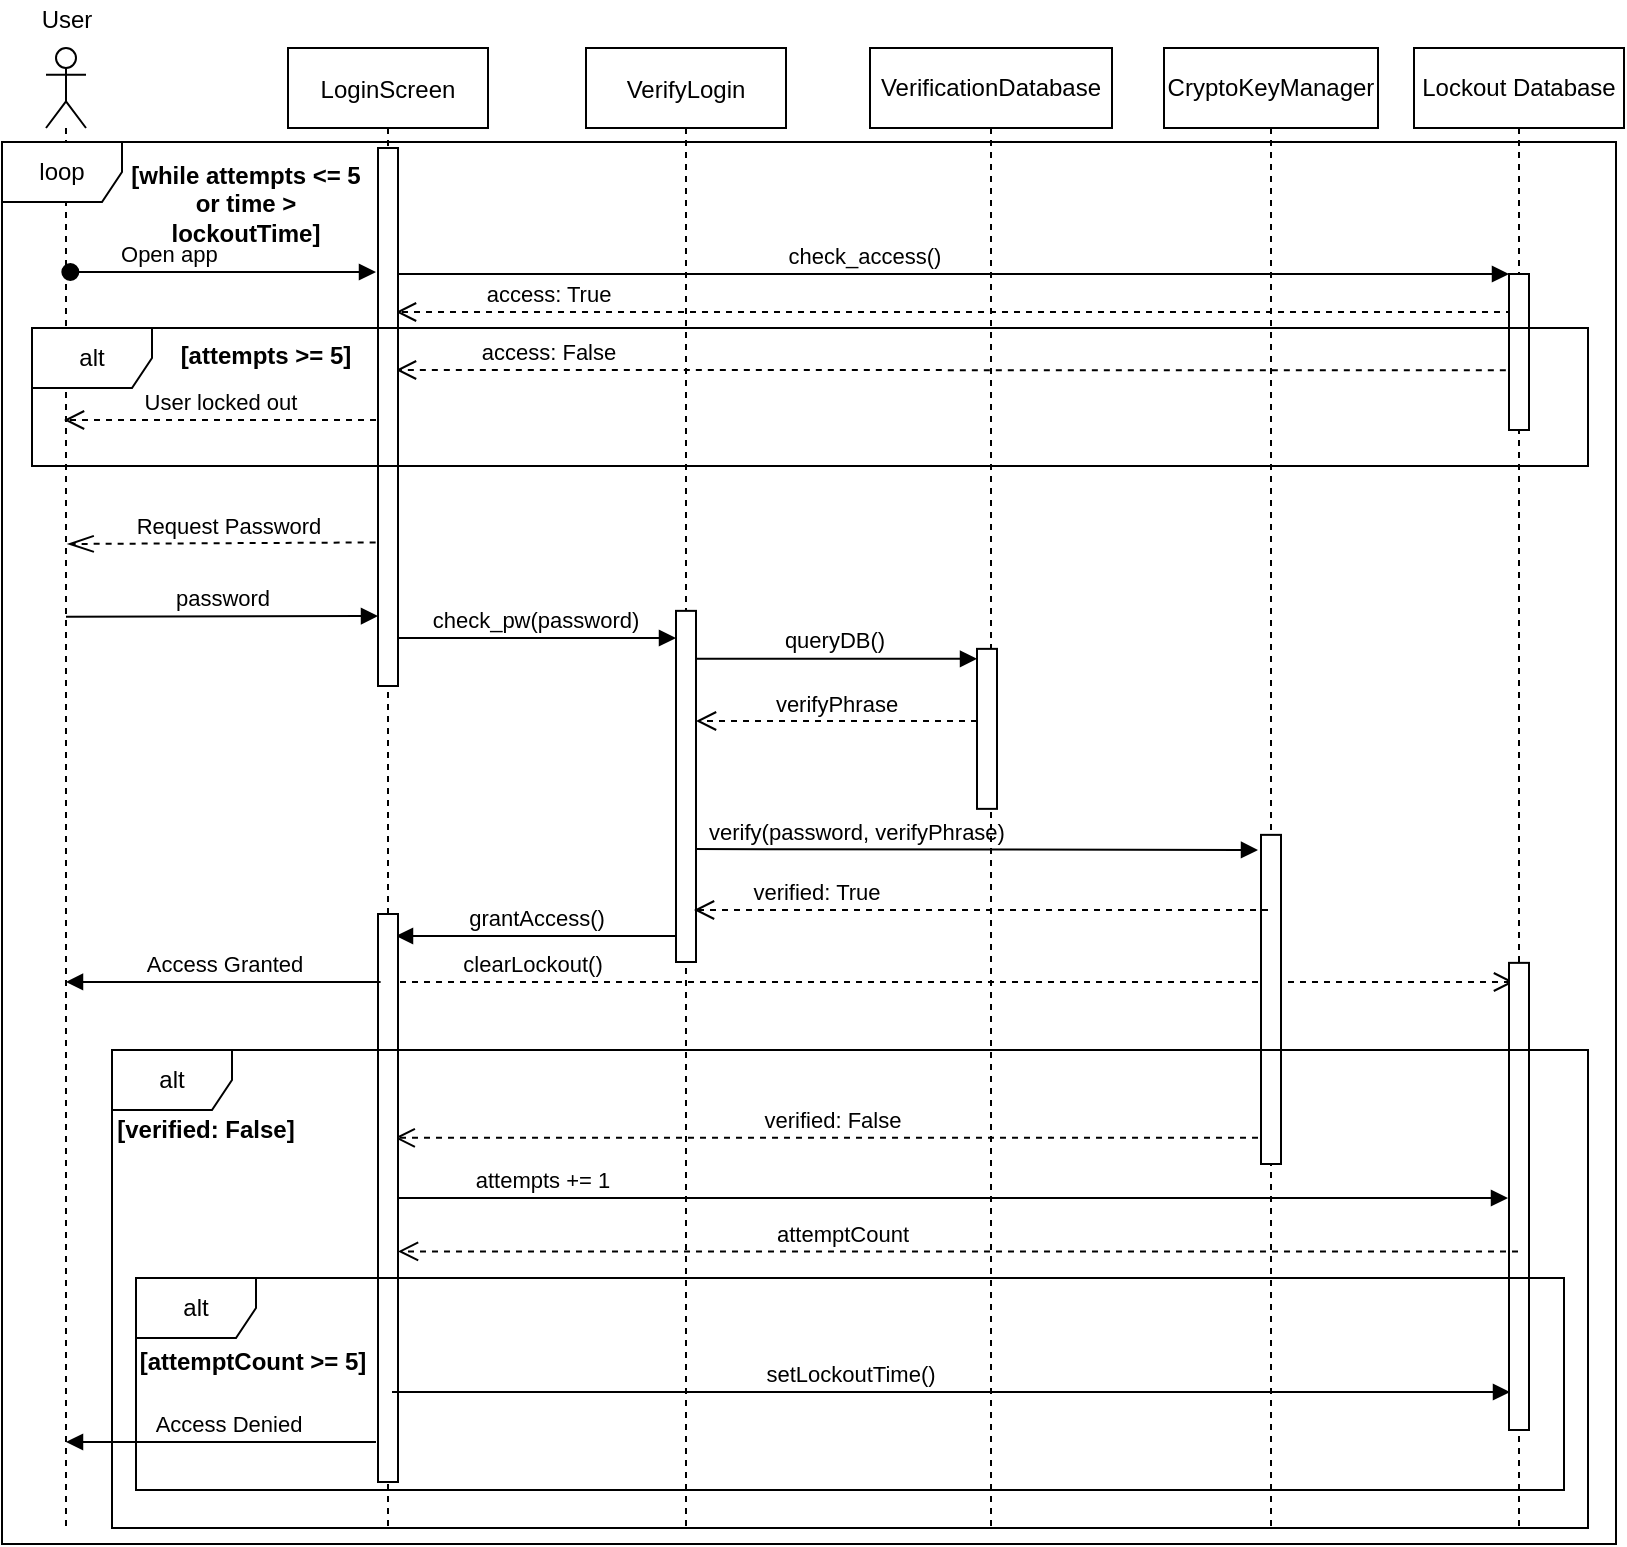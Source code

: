 <mxfile version="14.9.2" type="github">
  <diagram id="kgpKYQtTHZ0yAKxKKP6v" name="Page-1">
    <mxGraphModel dx="1221" dy="698" grid="0" gridSize="10" guides="1" tooltips="1" connect="1" arrows="1" fold="1" page="1" pageScale="1" pageWidth="827" pageHeight="1169" math="0" shadow="0">
      <root>
        <mxCell id="0" />
        <mxCell id="1" parent="0" />
        <mxCell id="vPK3BBMTNq1Q6XgBxHfn-32" value="verified: False" style="html=1;verticalAlign=bottom;endArrow=open;dashed=1;endSize=8;entryX=0.835;entryY=0.394;entryDx=0;entryDy=0;entryPerimeter=0;" edge="1" parent="1" source="vPK3BBMTNq1Q6XgBxHfn-7" target="vPK3BBMTNq1Q6XgBxHfn-23">
          <mxGeometry relative="1" as="geometry">
            <mxPoint x="437" y="594.22" as="sourcePoint" />
            <mxPoint x="357" y="594.22" as="targetPoint" />
          </mxGeometry>
        </mxCell>
        <mxCell id="vPK3BBMTNq1Q6XgBxHfn-25" value="clearLockout()" style="html=1;verticalAlign=bottom;endArrow=open;dashed=1;endSize=8;" edge="1" parent="1">
          <mxGeometry x="-0.744" relative="1" as="geometry">
            <mxPoint x="761" y="530" as="targetPoint" />
            <mxPoint x="198" y="530" as="sourcePoint" />
            <mxPoint as="offset" />
          </mxGeometry>
        </mxCell>
        <mxCell id="3nuBFxr9cyL0pnOWT2aG-8" value="check_pw(password)" style="verticalAlign=bottom;endArrow=block;shadow=0;strokeWidth=1;" parent="1" edge="1">
          <mxGeometry relative="1" as="geometry">
            <mxPoint x="202" y="358" as="sourcePoint" />
            <mxPoint x="342" y="358" as="targetPoint" />
          </mxGeometry>
        </mxCell>
        <mxCell id="vPK3BBMTNq1Q6XgBxHfn-17" value="Request Password" style="html=1;verticalAlign=bottom;endArrow=openThin;exitX=0.482;exitY=0.733;exitDx=0;exitDy=0;exitPerimeter=0;dashed=1;endFill=0;endSize=11;" edge="1" parent="1" source="3nuBFxr9cyL0pnOWT2aG-2">
          <mxGeometry width="80" relative="1" as="geometry">
            <mxPoint x="152.0" y="311.002" as="sourcePoint" />
            <mxPoint x="37.837" y="311.002" as="targetPoint" />
          </mxGeometry>
        </mxCell>
        <mxCell id="vPK3BBMTNq1Q6XgBxHfn-20" value="access: False" style="html=1;verticalAlign=bottom;endArrow=open;dashed=1;endSize=8;exitX=-0.283;exitY=0.335;exitDx=0;exitDy=0;exitPerimeter=0;" edge="1" parent="1">
          <mxGeometry x="0.73" relative="1" as="geometry">
            <mxPoint x="202" y="224" as="targetPoint" />
            <mxPoint x="768.92" y="224.13" as="sourcePoint" />
            <mxPoint as="offset" />
          </mxGeometry>
        </mxCell>
        <mxCell id="vPK3BBMTNq1Q6XgBxHfn-16" value="access: True" style="html=1;verticalAlign=bottom;endArrow=open;dashed=1;endSize=8;" edge="1" parent="1">
          <mxGeometry x="0.73" relative="1" as="geometry">
            <mxPoint x="202" y="195" as="targetPoint" />
            <mxPoint x="760" y="195" as="sourcePoint" />
            <mxPoint as="offset" />
          </mxGeometry>
        </mxCell>
        <mxCell id="vPK3BBMTNq1Q6XgBxHfn-24" value="grantAccess()" style="html=1;verticalAlign=bottom;endArrow=block;endSize=6;" edge="1" parent="1">
          <mxGeometry x="0.06" relative="1" as="geometry">
            <mxPoint x="351" y="507" as="sourcePoint" />
            <mxPoint x="202" y="507" as="targetPoint" />
            <mxPoint as="offset" />
          </mxGeometry>
        </mxCell>
        <mxCell id="vPK3BBMTNq1Q6XgBxHfn-22" value="User locked out" style="html=1;verticalAlign=bottom;endArrow=open;dashed=1;endSize=8;" edge="1" parent="1">
          <mxGeometry relative="1" as="geometry">
            <mxPoint x="192" y="249" as="sourcePoint" />
            <mxPoint x="36" y="249" as="targetPoint" />
          </mxGeometry>
        </mxCell>
        <mxCell id="vPK3BBMTNq1Q6XgBxHfn-15" value="check_access()" style="html=1;verticalAlign=bottom;endArrow=block;entryX=0;entryY=0;" edge="1" target="vPK3BBMTNq1Q6XgBxHfn-14" parent="1">
          <mxGeometry x="-0.153" relative="1" as="geometry">
            <mxPoint x="199" y="176" as="sourcePoint" />
            <mxPoint as="offset" />
          </mxGeometry>
        </mxCell>
        <mxCell id="vPK3BBMTNq1Q6XgBxHfn-10" value="verify(password, verifyPhrase)" style="html=1;verticalAlign=bottom;endArrow=block;exitX=0.526;exitY=0.542;exitDx=0;exitDy=0;exitPerimeter=0;" edge="1" parent="1" source="3nuBFxr9cyL0pnOWT2aG-5">
          <mxGeometry x="-0.423" width="80" relative="1" as="geometry">
            <mxPoint x="330" y="417.51" as="sourcePoint" />
            <mxPoint x="633" y="464" as="targetPoint" />
            <mxPoint as="offset" />
          </mxGeometry>
        </mxCell>
        <mxCell id="vPK3BBMTNq1Q6XgBxHfn-5" value="queryDB()" style="html=1;verticalAlign=bottom;endArrow=block;entryX=0.452;entryY=0.29;entryDx=0;entryDy=0;entryPerimeter=0;" edge="1" parent="1">
          <mxGeometry relative="1" as="geometry">
            <mxPoint x="348" y="368.43" as="sourcePoint" />
            <mxPoint x="492.502" y="368.43" as="targetPoint" />
          </mxGeometry>
        </mxCell>
        <mxCell id="3nuBFxr9cyL0pnOWT2aG-1" value="LoginScreen" style="shape=umlLifeline;perimeter=lifelinePerimeter;container=1;collapsible=0;recursiveResize=0;rounded=0;shadow=0;strokeWidth=1;" parent="1" vertex="1">
          <mxGeometry x="148" y="63" width="100" height="740" as="geometry" />
        </mxCell>
        <mxCell id="3nuBFxr9cyL0pnOWT2aG-2" value="" style="points=[];perimeter=orthogonalPerimeter;rounded=0;shadow=0;strokeWidth=1;" parent="3nuBFxr9cyL0pnOWT2aG-1" vertex="1">
          <mxGeometry x="45" y="50" width="10" height="269" as="geometry" />
        </mxCell>
        <mxCell id="3nuBFxr9cyL0pnOWT2aG-5" value="VerifyLogin" style="shape=umlLifeline;perimeter=lifelinePerimeter;container=1;collapsible=0;recursiveResize=0;rounded=0;shadow=0;strokeWidth=1;" parent="1" vertex="1">
          <mxGeometry x="297" y="63" width="100" height="739" as="geometry" />
        </mxCell>
        <mxCell id="3nuBFxr9cyL0pnOWT2aG-6" value="" style="points=[];perimeter=orthogonalPerimeter;rounded=0;shadow=0;strokeWidth=1;" parent="3nuBFxr9cyL0pnOWT2aG-5" vertex="1">
          <mxGeometry x="45" y="281.43" width="10" height="175.57" as="geometry" />
        </mxCell>
        <mxCell id="vPK3BBMTNq1Q6XgBxHfn-1" value="" style="shape=umlLifeline;participant=umlActor;perimeter=lifelinePerimeter;whiteSpace=wrap;html=1;container=1;collapsible=0;recursiveResize=0;verticalAlign=top;spacingTop=36;outlineConnect=0;" vertex="1" parent="1">
          <mxGeometry x="27" y="63" width="20" height="739" as="geometry" />
        </mxCell>
        <mxCell id="3nuBFxr9cyL0pnOWT2aG-3" value="Open app" style="verticalAlign=bottom;startArrow=oval;endArrow=block;startSize=8;shadow=0;strokeWidth=1;" parent="1" edge="1">
          <mxGeometry x="-0.35" relative="1" as="geometry">
            <mxPoint x="39.17" y="175" as="sourcePoint" />
            <mxPoint x="192" y="175" as="targetPoint" />
            <Array as="points" />
            <mxPoint as="offset" />
          </mxGeometry>
        </mxCell>
        <mxCell id="vPK3BBMTNq1Q6XgBxHfn-2" value="VerificationDatabase" style="shape=umlLifeline;perimeter=lifelinePerimeter;whiteSpace=wrap;html=1;container=1;collapsible=0;recursiveResize=0;outlineConnect=0;" vertex="1" parent="1">
          <mxGeometry x="439" y="63" width="121" height="740" as="geometry" />
        </mxCell>
        <mxCell id="vPK3BBMTNq1Q6XgBxHfn-3" value="&lt;div&gt;Lockout Database&lt;/div&gt;" style="shape=umlLifeline;perimeter=lifelinePerimeter;whiteSpace=wrap;html=1;container=1;collapsible=0;recursiveResize=0;outlineConnect=0;" vertex="1" parent="1">
          <mxGeometry x="711" y="63" width="105" height="740" as="geometry" />
        </mxCell>
        <mxCell id="vPK3BBMTNq1Q6XgBxHfn-4" value="" style="html=1;points=[];perimeter=orthogonalPerimeter;" vertex="1" parent="1">
          <mxGeometry x="492.5" y="363.43" width="10" height="80" as="geometry" />
        </mxCell>
        <mxCell id="vPK3BBMTNq1Q6XgBxHfn-6" value="verifyPhrase" style="html=1;verticalAlign=bottom;endArrow=open;dashed=1;endSize=8;" edge="1" parent="1">
          <mxGeometry relative="1" as="geometry">
            <mxPoint x="352" y="399.5" as="targetPoint" />
            <mxPoint x="492.5" y="399.5" as="sourcePoint" />
          </mxGeometry>
        </mxCell>
        <mxCell id="vPK3BBMTNq1Q6XgBxHfn-7" value="CryptoKeyManager" style="shape=umlLifeline;perimeter=lifelinePerimeter;whiteSpace=wrap;html=1;container=1;collapsible=0;recursiveResize=0;outlineConnect=0;" vertex="1" parent="1">
          <mxGeometry x="586" y="63" width="107" height="741" as="geometry" />
        </mxCell>
        <mxCell id="vPK3BBMTNq1Q6XgBxHfn-11" value="" style="html=1;points=[];perimeter=orthogonalPerimeter;" vertex="1" parent="1">
          <mxGeometry x="634.5" y="456.43" width="10" height="164.57" as="geometry" />
        </mxCell>
        <mxCell id="vPK3BBMTNq1Q6XgBxHfn-14" value="" style="html=1;points=[];perimeter=orthogonalPerimeter;" vertex="1" parent="1">
          <mxGeometry x="758.5" y="176" width="10" height="78" as="geometry" />
        </mxCell>
        <mxCell id="vPK3BBMTNq1Q6XgBxHfn-18" value="password" style="html=1;verticalAlign=bottom;endArrow=block;endSize=6;" edge="1" parent="1">
          <mxGeometry width="80" relative="1" as="geometry">
            <mxPoint x="37" y="347.43" as="sourcePoint" />
            <mxPoint x="193" y="347" as="targetPoint" />
          </mxGeometry>
        </mxCell>
        <mxCell id="vPK3BBMTNq1Q6XgBxHfn-21" value="&lt;b&gt;[attempts &amp;gt;= 5]&lt;/b&gt;" style="text;html=1;strokeColor=none;fillColor=none;align=center;verticalAlign=middle;whiteSpace=wrap;rounded=0;" vertex="1" parent="1">
          <mxGeometry x="92" y="207" width="90" height="20" as="geometry" />
        </mxCell>
        <mxCell id="vPK3BBMTNq1Q6XgBxHfn-23" value="" style="html=1;points=[];perimeter=orthogonalPerimeter;" vertex="1" parent="1">
          <mxGeometry x="193" y="496" width="10" height="284" as="geometry" />
        </mxCell>
        <mxCell id="vPK3BBMTNq1Q6XgBxHfn-26" value="verified: True" style="html=1;verticalAlign=bottom;endArrow=open;dashed=1;endSize=8;" edge="1" parent="1">
          <mxGeometry x="0.574" relative="1" as="geometry">
            <mxPoint x="638" y="494" as="sourcePoint" />
            <mxPoint x="351" y="494" as="targetPoint" />
            <mxPoint as="offset" />
          </mxGeometry>
        </mxCell>
        <mxCell id="vPK3BBMTNq1Q6XgBxHfn-27" value="" style="html=1;points=[];perimeter=orthogonalPerimeter;" vertex="1" parent="1">
          <mxGeometry x="758.5" y="520.43" width="10" height="233.57" as="geometry" />
        </mxCell>
        <mxCell id="vPK3BBMTNq1Q6XgBxHfn-31" value="&lt;div&gt;&lt;b&gt;[verified: False]&lt;/b&gt;&lt;/div&gt;" style="text;html=1;strokeColor=none;fillColor=none;align=center;verticalAlign=middle;whiteSpace=wrap;rounded=0;" vertex="1" parent="1">
          <mxGeometry x="58" y="594.22" width="98" height="20" as="geometry" />
        </mxCell>
        <mxCell id="vPK3BBMTNq1Q6XgBxHfn-33" value="attempts += 1" style="html=1;verticalAlign=bottom;endArrow=block;endSize=6;" edge="1" parent="1">
          <mxGeometry x="-0.741" width="80" relative="1" as="geometry">
            <mxPoint x="203" y="638" as="sourcePoint" />
            <mxPoint x="758" y="638" as="targetPoint" />
            <mxPoint as="offset" />
          </mxGeometry>
        </mxCell>
        <mxCell id="vPK3BBMTNq1Q6XgBxHfn-29" value="&lt;b&gt;[while attempts &amp;lt;= 5 or time &amp;gt; lockoutTime]&lt;br&gt;&lt;/b&gt;" style="text;html=1;strokeColor=none;fillColor=none;align=center;verticalAlign=middle;whiteSpace=wrap;rounded=0;" vertex="1" parent="1">
          <mxGeometry x="62" y="131" width="130" height="20" as="geometry" />
        </mxCell>
        <mxCell id="vPK3BBMTNq1Q6XgBxHfn-34" value="attemptCount" style="html=1;verticalAlign=bottom;endArrow=open;dashed=1;endSize=8;" edge="1" parent="1" source="vPK3BBMTNq1Q6XgBxHfn-3">
          <mxGeometry x="0.207" relative="1" as="geometry">
            <mxPoint x="736.5" y="565.72" as="sourcePoint" />
            <mxPoint x="203" y="664.72" as="targetPoint" />
            <mxPoint as="offset" />
          </mxGeometry>
        </mxCell>
        <mxCell id="vPK3BBMTNq1Q6XgBxHfn-37" value="&lt;b&gt;[attemptCount &amp;gt;= 5]&lt;br&gt;&lt;/b&gt;" style="text;html=1;strokeColor=none;fillColor=none;align=center;verticalAlign=middle;whiteSpace=wrap;rounded=0;" vertex="1" parent="1">
          <mxGeometry x="60" y="710" width="141" height="20" as="geometry" />
        </mxCell>
        <mxCell id="vPK3BBMTNq1Q6XgBxHfn-38" value="setLockoutTime()" style="html=1;verticalAlign=bottom;endArrow=block;endSize=6;" edge="1" parent="1">
          <mxGeometry x="-0.177" width="80" relative="1" as="geometry">
            <mxPoint x="200" y="735" as="sourcePoint" />
            <mxPoint x="759" y="735" as="targetPoint" />
            <mxPoint x="-1" as="offset" />
          </mxGeometry>
        </mxCell>
        <mxCell id="vPK3BBMTNq1Q6XgBxHfn-39" value="Access Denied" style="html=1;verticalAlign=bottom;endArrow=block;endSize=6;" edge="1" parent="1" target="vPK3BBMTNq1Q6XgBxHfn-1">
          <mxGeometry x="-0.036" width="80" relative="1" as="geometry">
            <mxPoint x="192" y="760" as="sourcePoint" />
            <mxPoint x="90.5" y="749" as="targetPoint" />
            <Array as="points">
              <mxPoint x="117" y="760" />
            </Array>
            <mxPoint as="offset" />
          </mxGeometry>
        </mxCell>
        <mxCell id="vPK3BBMTNq1Q6XgBxHfn-41" value="Access Granted" style="html=1;verticalAlign=bottom;endArrow=block;endSize=6;exitX=0.463;exitY=0.631;exitDx=0;exitDy=0;exitPerimeter=0;" edge="1" parent="1" source="3nuBFxr9cyL0pnOWT2aG-1" target="vPK3BBMTNq1Q6XgBxHfn-1">
          <mxGeometry width="80" relative="1" as="geometry">
            <mxPoint x="177" y="531" as="sourcePoint" />
            <mxPoint x="97" y="531" as="targetPoint" />
          </mxGeometry>
        </mxCell>
        <mxCell id="vPK3BBMTNq1Q6XgBxHfn-35" value="alt" style="shape=umlFrame;whiteSpace=wrap;html=1;" vertex="1" parent="1">
          <mxGeometry x="72" y="678" width="714" height="106" as="geometry" />
        </mxCell>
        <mxCell id="vPK3BBMTNq1Q6XgBxHfn-30" value="alt" style="shape=umlFrame;whiteSpace=wrap;html=1;" vertex="1" parent="1">
          <mxGeometry x="60" y="564" width="738" height="239" as="geometry" />
        </mxCell>
        <mxCell id="vPK3BBMTNq1Q6XgBxHfn-42" value="User" style="text;html=1;strokeColor=none;fillColor=none;align=center;verticalAlign=middle;whiteSpace=wrap;rounded=0;" vertex="1" parent="1">
          <mxGeometry x="15" y="39" width="45" height="20" as="geometry" />
        </mxCell>
        <mxCell id="vPK3BBMTNq1Q6XgBxHfn-19" value="&lt;div&gt;alt&lt;/div&gt;" style="shape=umlFrame;whiteSpace=wrap;html=1;" vertex="1" parent="1">
          <mxGeometry x="20" y="203" width="778" height="69" as="geometry" />
        </mxCell>
        <mxCell id="vPK3BBMTNq1Q6XgBxHfn-28" value="loop" style="shape=umlFrame;whiteSpace=wrap;html=1;" vertex="1" parent="1">
          <mxGeometry x="5" y="110" width="807" height="701" as="geometry" />
        </mxCell>
      </root>
    </mxGraphModel>
  </diagram>
</mxfile>
